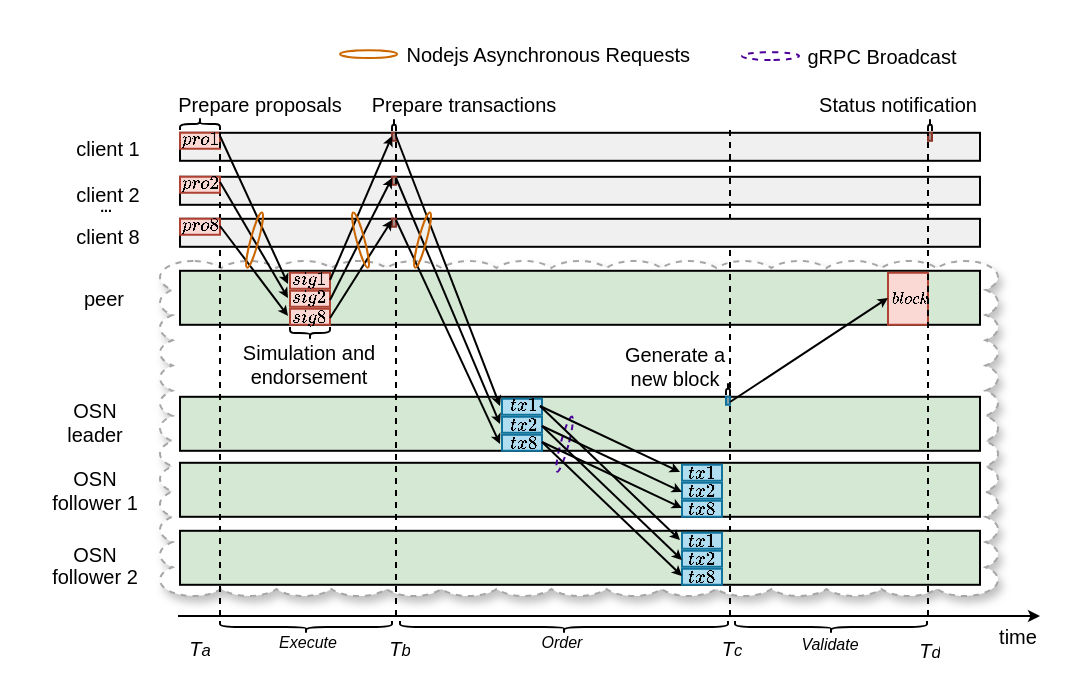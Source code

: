 <mxfile version="20.2.3" type="device"><diagram id="0vhZ1a2vEWbwYD3_x5Hq" name="第 1 页"><mxGraphModel dx="1015" dy="645" grid="1" gridSize="10" guides="1" tooltips="1" connect="1" arrows="1" fold="1" page="1" pageScale="1" pageWidth="827" pageHeight="1169" math="1" shadow="0"><root><mxCell id="0"/><mxCell id="1" parent="0"/><mxCell id="48xOUsyUoS7SO47N31Tx-1" value="" style="whiteSpace=wrap;html=1;shape=mxgraph.basic.cloud_rect;gradientColor=none;strokeColor=#A6A6A6;shadow=1;dashed=1;" parent="1" vertex="1"><mxGeometry x="161" y="233.5" width="419" height="167.5" as="geometry"/></mxCell><mxCell id="Ra1UkYBC7Bc8kQ_S5JcI-41" value="" style="rounded=0;whiteSpace=wrap;html=1;strokeWidth=1;fillColor=#D5E8D4;strokeColor=#000000;" parent="1" vertex="1"><mxGeometry x="171" y="368.4" width="400" height="27" as="geometry"/></mxCell><mxCell id="Ra1UkYBC7Bc8kQ_S5JcI-40" value="" style="rounded=0;whiteSpace=wrap;html=1;strokeWidth=1;fillColor=#D5E8D4;strokeColor=#000000;" parent="1" vertex="1"><mxGeometry x="171" y="334.4" width="400" height="27" as="geometry"/></mxCell><mxCell id="Ra1UkYBC7Bc8kQ_S5JcI-18" value="" style="rounded=0;whiteSpace=wrap;html=1;strokeWidth=1;fillColor=#D5E8D4;strokeColor=#000000;" parent="1" vertex="1"><mxGeometry x="171" y="301.4" width="400" height="27" as="geometry"/></mxCell><mxCell id="Ra1UkYBC7Bc8kQ_S5JcI-5" value="" style="rounded=0;whiteSpace=wrap;html=1;strokeWidth=1;fillColor=#D5E8D4;strokeColor=#000000;" parent="1" vertex="1"><mxGeometry x="171" y="238.4" width="400" height="27" as="geometry"/></mxCell><mxCell id="Ra1UkYBC7Bc8kQ_S5JcI-1" value="" style="rounded=0;whiteSpace=wrap;html=1;strokeWidth=1;fillColor=#F0F0F0;strokeColor=#000000;" parent="1" vertex="1"><mxGeometry x="171" y="191.4" width="400" height="14" as="geometry"/></mxCell><mxCell id="Trnzre_r4BiW6Tw0E5rN-12" value="" style="rounded=0;whiteSpace=wrap;html=1;strokeWidth=1;fillColor=#F0F0F0;strokeColor=#000000;" parent="1" vertex="1"><mxGeometry x="171" y="169.4" width="400" height="14" as="geometry"/></mxCell><mxCell id="Trnzre_r4BiW6Tw0E5rN-16" value="&lt;font style=&quot;font-size: 7px;&quot;&gt;&lt;b&gt;...&lt;/b&gt;&lt;/font&gt;" style="text;html=1;strokeColor=none;fillColor=none;align=center;verticalAlign=middle;whiteSpace=wrap;rounded=0;" parent="1" vertex="1"><mxGeometry x="104" y="190" width="60" height="30" as="geometry"/></mxCell><mxCell id="Trnzre_r4BiW6Tw0E5rN-30" value="" style="shape=curlyBracket;whiteSpace=wrap;html=1;rounded=1;flipH=1;rotation=-90;" parent="1" vertex="1"><mxGeometry x="178" y="155" width="6" height="20" as="geometry"/></mxCell><mxCell id="Trnzre_r4BiW6Tw0E5rN-31" value="&lt;h6 style=&quot;font-size: 10px;&quot;&gt;&lt;span style=&quot;font-weight: normal;&quot;&gt;&lt;font style=&quot;font-size: 10px; line-height: 0.2;&quot;&gt;Prepare&amp;nbsp;&lt;/font&gt;proposals&lt;/span&gt;&lt;/h6&gt;" style="text;html=1;strokeColor=none;fillColor=none;align=center;verticalAlign=middle;whiteSpace=wrap;rounded=0;" parent="1" vertex="1"><mxGeometry x="181" y="127.33" width="60" height="55" as="geometry"/></mxCell><mxCell id="Trnzre_r4BiW6Tw0E5rN-66" value="" style="shape=curlyBracket;whiteSpace=wrap;html=1;rounded=1;flipH=1;rotation=-90;" parent="1" vertex="1"><mxGeometry x="275" y="164.5" width="6" height="2" as="geometry"/></mxCell><mxCell id="Trnzre_r4BiW6Tw0E5rN-67" value="&lt;h6 style=&quot;font-size: 10px;&quot;&gt;&lt;span style=&quot;font-weight: normal;&quot;&gt;&lt;font style=&quot;font-size: 10px; line-height: 0.2;&quot;&gt;Prepare&amp;nbsp;&lt;/font&gt;transactions&lt;/span&gt;&lt;/h6&gt;" style="text;html=1;strokeColor=none;fillColor=none;align=center;verticalAlign=middle;whiteSpace=wrap;rounded=0;" parent="1" vertex="1"><mxGeometry x="283.25" y="127" width="60" height="55" as="geometry"/></mxCell><mxCell id="Trnzre_r4BiW6Tw0E5rN-113" value="" style="verticalLabelPosition=bottom;verticalAlign=top;html=1;shape=mxgraph.basic.rect;fillColor2=none;strokeWidth=1;size=20;indent=5;fontSize=7;fillColor=#fad9d5;strokeColor=#ae4132;" parent="1" vertex="1"><mxGeometry x="171" y="169.33" width="20" height="8" as="geometry"/></mxCell><mxCell id="Trnzre_r4BiW6Tw0E5rN-139" value="" style="verticalLabelPosition=bottom;verticalAlign=top;html=1;shape=mxgraph.basic.rect;fillColor2=none;strokeWidth=1;size=20;indent=5;fontSize=7;fillColor=#A38E8B;strokeColor=#8C3428;" parent="1" vertex="1"><mxGeometry x="277" y="169.33" width="2" height="4" as="geometry"/></mxCell><mxCell id="Trnzre_r4BiW6Tw0E5rN-186" value="" style="strokeWidth=1;html=1;shape=mxgraph.flowchart.start_1;whiteSpace=wrap;labelBackgroundColor=none;fontSize=5;fillColor=none;rotation=90;strokeColor=#CC6600;fontStyle=1" parent="1" vertex="1"><mxGeometry x="263.31" y="115.79" width="3.94" height="28.51" as="geometry"/></mxCell><mxCell id="Trnzre_r4BiW6Tw0E5rN-187" value="&lt;h6 style=&quot;&quot;&gt;&lt;font style=&quot;line-height: 0.2; font-weight: normal; font-size: 10px;&quot;&gt;Nodejs Asynchronous Requests&amp;nbsp;&lt;/font&gt;&lt;/h6&gt;" style="text;html=1;strokeColor=none;fillColor=none;align=center;verticalAlign=middle;whiteSpace=wrap;rounded=0;" parent="1" vertex="1"><mxGeometry x="264.25" y="103" width="184.75" height="55" as="geometry"/></mxCell><mxCell id="Trnzre_r4BiW6Tw0E5rN-189" value="" style="strokeWidth=1;html=1;shape=mxgraph.flowchart.start_1;whiteSpace=wrap;labelBackgroundColor=none;fontSize=5;fillColor=none;rotation=90;dashed=1;strokeColor=#4C0099;fontStyle=1" parent="1" vertex="1"><mxGeometry x="464.31" y="116.79" width="3.94" height="28.51" as="geometry"/></mxCell><mxCell id="Trnzre_r4BiW6Tw0E5rN-190" value="&lt;h6 style=&quot;&quot;&gt;&lt;font style=&quot;line-height: 0.2; font-weight: normal; font-size: 10px;&quot;&gt;gRPC Broadcast&lt;/font&gt;&lt;/h6&gt;" style="text;html=1;strokeColor=none;fillColor=none;align=center;verticalAlign=middle;whiteSpace=wrap;rounded=0;" parent="1" vertex="1"><mxGeometry x="460.25" y="104" width="123.75" height="55" as="geometry"/></mxCell><mxCell id="Trnzre_r4BiW6Tw0E5rN-220" value="&lt;h6 style=&quot;&quot;&gt;&lt;font style=&quot;font-weight: normal; font-size: 10px;&quot;&gt;client 1&lt;/font&gt;&lt;/h6&gt;" style="text;html=1;strokeColor=none;fillColor=none;align=center;verticalAlign=middle;whiteSpace=wrap;rounded=0;" parent="1" vertex="1"><mxGeometry x="105.25" y="149" width="60" height="55" as="geometry"/></mxCell><mxCell id="Trnzre_r4BiW6Tw0E5rN-229" value="&lt;h6 style=&quot;&quot;&gt;&lt;font style=&quot;font-weight: normal; font-size: 10px;&quot;&gt;Status notification&lt;/font&gt;&lt;/h6&gt;" style="text;html=1;strokeColor=none;fillColor=none;align=center;verticalAlign=middle;whiteSpace=wrap;rounded=0;" parent="1" vertex="1"><mxGeometry x="477.25" y="127.79" width="105.75" height="55" as="geometry"/></mxCell><mxCell id="Trnzre_r4BiW6Tw0E5rN-230" value="" style="verticalLabelPosition=bottom;verticalAlign=top;html=1;shape=mxgraph.basic.rect;fillColor2=none;strokeWidth=1;size=20;indent=5;fontSize=7;fillColor=#A38E8B;strokeColor=#8C3428;" parent="1" vertex="1"><mxGeometry x="545" y="169.33" width="2" height="4" as="geometry"/></mxCell><mxCell id="Trnzre_r4BiW6Tw0E5rN-232" value="" style="shape=curlyBracket;whiteSpace=wrap;html=1;rounded=1;flipH=1;rotation=-90;" parent="1" vertex="1"><mxGeometry x="543" y="164.5" width="6" height="2" as="geometry"/></mxCell><mxCell id="Trnzre_r4BiW6Tw0E5rN-237" value="&lt;h6 style=&quot;&quot;&gt;&lt;font style=&quot;font-size: 10px; font-weight: normal;&quot;&gt;time&lt;/font&gt;&lt;/h6&gt;" style="text;html=1;strokeColor=none;fillColor=none;align=center;verticalAlign=middle;whiteSpace=wrap;rounded=0;" parent="1" vertex="1"><mxGeometry x="560" y="393" width="60" height="55" as="geometry"/></mxCell><mxCell id="Trnzre_r4BiW6Tw0E5rN-258" value="" style="shape=curlyBracket;whiteSpace=wrap;html=1;rounded=1;flipH=1;rotation=90;" parent="1" vertex="1"><mxGeometry x="231" y="373.45" width="6" height="86" as="geometry"/></mxCell><mxCell id="Trnzre_r4BiW6Tw0E5rN-263" value="&lt;h6 style=&quot;&quot;&gt;&lt;font size=&quot;1&quot; style=&quot;&quot;&gt;&lt;i style=&quot;font-size: 8px; font-weight: normal;&quot;&gt;Execute&lt;/i&gt;&lt;/font&gt;&lt;/h6&gt;" style="text;html=1;strokeColor=none;fillColor=none;align=center;verticalAlign=middle;whiteSpace=wrap;rounded=0;" parent="1" vertex="1"><mxGeometry x="205.25" y="395" width="60" height="55" as="geometry"/></mxCell><mxCell id="Trnzre_r4BiW6Tw0E5rN-264" value="" style="shape=curlyBracket;whiteSpace=wrap;html=1;rounded=1;flipH=1;rotation=90;" parent="1" vertex="1"><mxGeometry x="360" y="334.5" width="6" height="164" as="geometry"/></mxCell><UserObject label="&lt;font style=&quot;&quot;&gt;&lt;i style=&quot;&quot;&gt;&lt;span style=&quot;font-size: 10px;&quot;&gt;T&lt;/span&gt;&lt;span style=&quot;font-size: 8.333px;&quot;&gt;b&lt;/span&gt;&lt;/i&gt;&lt;/font&gt;" placeholders="1" name="Variable" id="Trnzre_r4BiW6Tw0E5rN-265"><mxCell style="text;html=1;strokeColor=none;fillColor=none;align=center;verticalAlign=middle;whiteSpace=wrap;overflow=hidden;dashed=1;labelBackgroundColor=none;fontSize=5;fontColor=#000000;" parent="1" vertex="1"><mxGeometry x="241" y="417" width="80" height="20" as="geometry"/></mxCell></UserObject><mxCell id="Trnzre_r4BiW6Tw0E5rN-266" value="&lt;h6 style=&quot;&quot;&gt;&lt;font size=&quot;1&quot; style=&quot;&quot;&gt;&lt;i style=&quot;font-size: 8px; font-weight: normal;&quot;&gt;Order&lt;/i&gt;&lt;/font&gt;&lt;/h6&gt;" style="text;html=1;strokeColor=none;fillColor=none;align=center;verticalAlign=middle;whiteSpace=wrap;rounded=0;" parent="1" vertex="1"><mxGeometry x="332.25" y="395" width="60" height="55" as="geometry"/></mxCell><mxCell id="Trnzre_r4BiW6Tw0E5rN-268" value="&lt;h6 style=&quot;&quot;&gt;&lt;font size=&quot;1&quot; style=&quot;&quot;&gt;&lt;i style=&quot;font-size: 8px; font-weight: normal;&quot;&gt;Validate&lt;/i&gt;&lt;/font&gt;&lt;/h6&gt;" style="text;html=1;strokeColor=none;fillColor=none;align=center;verticalAlign=middle;whiteSpace=wrap;rounded=0;" parent="1" vertex="1"><mxGeometry x="466.25" y="396" width="60" height="55" as="geometry"/></mxCell><UserObject label="&lt;font style=&quot;&quot;&gt;&lt;i style=&quot;&quot;&gt;&lt;span style=&quot;font-size: 10px;&quot;&gt;T&lt;/span&gt;&lt;span style=&quot;font-size: 8.333px;&quot;&gt;c&lt;/span&gt;&lt;/i&gt;&lt;/font&gt;" placeholders="1" name="Variable" id="Trnzre_r4BiW6Tw0E5rN-269"><mxCell style="text;html=1;strokeColor=none;fillColor=none;align=center;verticalAlign=middle;whiteSpace=wrap;overflow=hidden;dashed=1;labelBackgroundColor=none;fontSize=5;fontColor=#000000;" parent="1" vertex="1"><mxGeometry x="407" y="417" width="80" height="20" as="geometry"/></mxCell></UserObject><UserObject label="&lt;font style=&quot;&quot;&gt;&lt;i style=&quot;&quot;&gt;&lt;span style=&quot;font-size: 10px;&quot;&gt;T&lt;/span&gt;&lt;span style=&quot;font-size: 8.333px;&quot;&gt;d&lt;/span&gt;&lt;/i&gt;&lt;/font&gt;" placeholders="1" name="Variable" id="Trnzre_r4BiW6Tw0E5rN-270"><mxCell style="text;html=1;strokeColor=none;fillColor=none;align=center;verticalAlign=middle;whiteSpace=wrap;overflow=hidden;dashed=1;labelBackgroundColor=none;fontSize=5;fontColor=#000000;" parent="1" vertex="1"><mxGeometry x="506" y="418" width="80" height="20" as="geometry"/></mxCell></UserObject><mxCell id="vXWSQ5Rv11uB9TsXxkIm-31" value="" style="shape=curlyBracket;whiteSpace=wrap;html=1;rounded=1;flipH=1;rotation=270;direction=west;" parent="1" vertex="1"><mxGeometry x="233" y="259.5" width="6" height="20" as="geometry"/></mxCell><mxCell id="vXWSQ5Rv11uB9TsXxkIm-35" value="" style="verticalLabelPosition=bottom;verticalAlign=top;html=1;shape=mxgraph.basic.rect;fillColor2=none;strokeWidth=1;size=20;indent=5;fontSize=7;fillColor=#A38E8B;strokeColor=#8C3428;" parent="1" vertex="1"><mxGeometry x="277" y="191.33" width="2" height="4" as="geometry"/></mxCell><mxCell id="vXWSQ5Rv11uB9TsXxkIm-41" value="&lt;h6 style=&quot;&quot;&gt;&lt;font style=&quot;font-weight: normal; font-size: 10px;&quot;&gt;OSN&lt;/font&gt;&lt;/h6&gt;" style="text;html=1;strokeColor=none;fillColor=none;align=center;verticalAlign=middle;whiteSpace=wrap;rounded=0;" parent="1" vertex="1"><mxGeometry x="81" y="280" width="95.25" height="55" as="geometry"/></mxCell><mxCell id="vXWSQ5Rv11uB9TsXxkIm-64" value="" style="endArrow=classic;html=1;rounded=0;fontSize=7;strokeColor=#000000;strokeWidth=1;endSize=3;startSize=3;" parent="1" edge="1"><mxGeometry width="50" height="50" relative="1" as="geometry"><mxPoint x="170" y="411" as="sourcePoint"/><mxPoint x="601" y="411" as="targetPoint"/></mxGeometry></mxCell><mxCell id="Trnzre_r4BiW6Tw0E5rN-74" value="" style="endArrow=none;dashed=1;html=1;rounded=0;fontSize=7;strokeColor=#000000;strokeWidth=1;fillColor=#dae8fc;" parent="1" edge="1"><mxGeometry width="50" height="50" relative="1" as="geometry"><mxPoint x="279" y="411" as="sourcePoint"/><mxPoint x="279" y="169" as="targetPoint"/></mxGeometry></mxCell><mxCell id="Trnzre_r4BiW6Tw0E5rN-39" value="" style="endArrow=none;dashed=1;html=1;rounded=0;fontSize=7;strokeColor=#000000;strokeWidth=1;fillColor=#dae8fc;" parent="1" edge="1"><mxGeometry width="50" height="50" relative="1" as="geometry"><mxPoint x="191" y="411" as="sourcePoint"/><mxPoint x="191" y="169" as="targetPoint"/></mxGeometry></mxCell><mxCell id="Trnzre_r4BiW6Tw0E5rN-205" value="" style="endArrow=none;dashed=1;html=1;rounded=0;fontSize=7;strokeColor=#000000;strokeWidth=1;fillColor=#dae8fc;" parent="1" edge="1"><mxGeometry width="50" height="50" relative="1" as="geometry"><mxPoint x="446" y="411" as="sourcePoint"/><mxPoint x="446" y="167" as="targetPoint"/></mxGeometry></mxCell><mxCell id="vXWSQ5Rv11uB9TsXxkIm-77" value="" style="verticalLabelPosition=bottom;verticalAlign=top;html=1;shape=mxgraph.basic.rect;fillColor2=none;strokeWidth=1;size=20;indent=5;fontSize=7;fillColor=#80A0AD;strokeColor=#10739e;" parent="1" vertex="1"><mxGeometry x="444" y="301.33" width="2" height="4" as="geometry"/></mxCell><mxCell id="vXWSQ5Rv11uB9TsXxkIm-80" value="" style="shape=curlyBracket;whiteSpace=wrap;html=1;rounded=1;flipH=1;rotation=-90;" parent="1" vertex="1"><mxGeometry x="442" y="296.5" width="6" height="2" as="geometry"/></mxCell><mxCell id="vXWSQ5Rv11uB9TsXxkIm-81" value="&lt;h6 style=&quot;font-size: 10px;&quot;&gt;&lt;span style=&quot;font-weight: normal;&quot;&gt;&lt;font style=&quot;font-size: 10px; line-height: 0.2;&quot;&gt;Generate a n&lt;/font&gt;ew block&lt;/span&gt;&lt;/h6&gt;" style="text;html=1;strokeColor=none;fillColor=none;align=center;verticalAlign=middle;whiteSpace=wrap;rounded=0;" parent="1" vertex="1"><mxGeometry x="385.25" y="258" width="66.75" height="55" as="geometry"/></mxCell><UserObject label="&lt;font style=&quot;&quot;&gt;&lt;i style=&quot;&quot;&gt;&lt;span style=&quot;font-size: 10px;&quot;&gt;T&lt;/span&gt;&lt;span style=&quot;font-size: 8.333px;&quot;&gt;a&lt;/span&gt;&lt;/i&gt;&lt;/font&gt;" placeholders="1" name="Variable" id="vXWSQ5Rv11uB9TsXxkIm-89"><mxCell style="text;html=1;strokeColor=none;fillColor=none;align=center;verticalAlign=middle;whiteSpace=wrap;overflow=hidden;dashed=1;labelBackgroundColor=none;fontSize=5;fontColor=#000000;" parent="1" vertex="1"><mxGeometry x="141" y="417" width="80" height="20" as="geometry"/></mxCell></UserObject><mxCell id="vXWSQ5Rv11uB9TsXxkIm-90" value="" style="strokeWidth=1;html=1;shape=mxgraph.flowchart.start_1;whiteSpace=wrap;labelBackgroundColor=none;fontSize=5;fillColor=none;rotation=15;dashed=1;strokeColor=#4C0099;" parent="1" vertex="1"><mxGeometry x="361.31" y="310.79" width="3.94" height="28.51" as="geometry"/></mxCell><mxCell id="Ra1UkYBC7Bc8kQ_S5JcI-2" value="" style="rounded=0;whiteSpace=wrap;html=1;strokeWidth=1;fillColor=#F0F0F0;strokeColor=#000000;" parent="1" vertex="1"><mxGeometry x="171" y="212.4" width="400" height="14" as="geometry"/></mxCell><mxCell id="Ra1UkYBC7Bc8kQ_S5JcI-3" value="" style="verticalLabelPosition=bottom;verticalAlign=top;html=1;shape=mxgraph.basic.rect;fillColor2=none;strokeWidth=1;size=20;indent=5;fontSize=7;fillColor=#fad9d5;strokeColor=#ae4132;" parent="1" vertex="1"><mxGeometry x="171" y="191.33" width="20" height="8" as="geometry"/></mxCell><mxCell id="Ra1UkYBC7Bc8kQ_S5JcI-4" value="" style="verticalLabelPosition=bottom;verticalAlign=top;html=1;shape=mxgraph.basic.rect;fillColor2=none;strokeWidth=1;size=20;indent=5;fontSize=7;fillColor=#fad9d5;strokeColor=#ae4132;" parent="1" vertex="1"><mxGeometry x="171" y="212.33" width="20" height="8" as="geometry"/></mxCell><mxCell id="Ra1UkYBC7Bc8kQ_S5JcI-8" value="&lt;h6 style=&quot;&quot;&gt;&lt;font style=&quot;font-weight: normal; font-size: 10px;&quot;&gt;client 2&lt;/font&gt;&lt;/h6&gt;" style="text;html=1;strokeColor=none;fillColor=none;align=center;verticalAlign=middle;whiteSpace=wrap;rounded=0;" parent="1" vertex="1"><mxGeometry x="105.25" y="172" width="60" height="55" as="geometry"/></mxCell><mxCell id="Ra1UkYBC7Bc8kQ_S5JcI-9" value="&lt;h6 style=&quot;&quot;&gt;&lt;font style=&quot;font-weight: normal; font-size: 10px;&quot;&gt;client 8&lt;/font&gt;&lt;/h6&gt;" style="text;html=1;strokeColor=none;fillColor=none;align=center;verticalAlign=middle;whiteSpace=wrap;rounded=0;" parent="1" vertex="1"><mxGeometry x="105.25" y="193" width="60" height="55" as="geometry"/></mxCell><mxCell id="Trnzre_r4BiW6Tw0E5rN-50" value="" style="endArrow=classic;html=1;rounded=0;fontSize=1;fontColor=#000000;strokeColor=#000000;strokeWidth=1;endSize=2;startSize=2;jumpSize=3;" parent="1" edge="1"><mxGeometry width="50" height="50" relative="1" as="geometry"><mxPoint x="191" y="171" as="sourcePoint"/><mxPoint x="225" y="245" as="targetPoint"/></mxGeometry></mxCell><mxCell id="Ra1UkYBC7Bc8kQ_S5JcI-10" value="&lt;h6 style=&quot;&quot;&gt;&lt;font style=&quot;font-weight: normal; font-size: 10px;&quot;&gt;peer&lt;/font&gt;&lt;/h6&gt;" style="text;html=1;strokeColor=none;fillColor=none;align=center;verticalAlign=middle;whiteSpace=wrap;rounded=0;" parent="1" vertex="1"><mxGeometry x="103.25" y="224" width="60" height="55" as="geometry"/></mxCell><mxCell id="Ra1UkYBC7Bc8kQ_S5JcI-11" value="" style="verticalLabelPosition=bottom;verticalAlign=top;html=1;shape=mxgraph.basic.rect;fillColor2=none;strokeWidth=1;size=20;indent=5;fontSize=7;fillColor=#fad9d5;strokeColor=#ae4132;" parent="1" vertex="1"><mxGeometry x="226" y="239.33" width="20" height="8" as="geometry"/></mxCell><mxCell id="Ra1UkYBC7Bc8kQ_S5JcI-12" value="" style="verticalLabelPosition=bottom;verticalAlign=top;html=1;shape=mxgraph.basic.rect;fillColor2=none;strokeWidth=1;size=20;indent=5;fontSize=7;fillColor=#fad9d5;strokeColor=#ae4132;" parent="1" vertex="1"><mxGeometry x="226" y="248.33" width="20" height="8" as="geometry"/></mxCell><mxCell id="Ra1UkYBC7Bc8kQ_S5JcI-13" value="" style="verticalLabelPosition=bottom;verticalAlign=top;html=1;shape=mxgraph.basic.rect;fillColor2=none;strokeWidth=1;size=20;indent=5;fontSize=7;fillColor=#fad9d5;strokeColor=#ae4132;" parent="1" vertex="1"><mxGeometry x="226" y="257.33" width="20" height="8" as="geometry"/></mxCell><mxCell id="Ra1UkYBC7Bc8kQ_S5JcI-14" value="&lt;font style=&quot;font-size: 8px;&quot;&gt;$$sig8$$&lt;/font&gt;" style="text;html=1;strokeColor=none;fillColor=none;align=center;verticalAlign=middle;whiteSpace=wrap;rounded=0;fontColor=#000000;" parent="1" vertex="1"><mxGeometry x="206.25" y="251" width="60" height="22" as="geometry"/></mxCell><mxCell id="Ra1UkYBC7Bc8kQ_S5JcI-16" value="" style="endArrow=classic;html=1;rounded=0;fontSize=1;fontColor=#000000;strokeColor=#000000;strokeWidth=1;endSize=2;startSize=2;jumpSize=3;" parent="1" edge="1"><mxGeometry width="50" height="50" relative="1" as="geometry"><mxPoint x="191" y="194" as="sourcePoint"/><mxPoint x="225" y="252" as="targetPoint"/></mxGeometry></mxCell><mxCell id="Ra1UkYBC7Bc8kQ_S5JcI-17" value="" style="endArrow=classic;html=1;rounded=0;fontSize=1;fontColor=#000000;strokeColor=#000000;strokeWidth=1;endSize=2;startSize=2;jumpSize=3;" parent="1" edge="1"><mxGeometry width="50" height="50" relative="1" as="geometry"><mxPoint x="191" y="216.0" as="sourcePoint"/><mxPoint x="225" y="261" as="targetPoint"/></mxGeometry></mxCell><mxCell id="Ra1UkYBC7Bc8kQ_S5JcI-19" value="" style="endArrow=classic;html=1;rounded=0;fontSize=1;fontColor=#000000;strokeColor=#000000;strokeWidth=1;endSize=2;startSize=2;jumpSize=3;" parent="1" edge="1"><mxGeometry width="50" height="50" relative="1" as="geometry"><mxPoint x="246" y="243" as="sourcePoint"/><mxPoint x="277" y="171" as="targetPoint"/></mxGeometry></mxCell><mxCell id="Ra1UkYBC7Bc8kQ_S5JcI-20" value="" style="verticalLabelPosition=bottom;verticalAlign=top;html=1;shape=mxgraph.basic.rect;fillColor2=none;strokeWidth=1;size=20;indent=5;fontSize=7;fillColor=#A38E8B;strokeColor=#8C3428;" parent="1" vertex="1"><mxGeometry x="277" y="212.33" width="2" height="4" as="geometry"/></mxCell><mxCell id="Ra1UkYBC7Bc8kQ_S5JcI-21" value="" style="endArrow=classic;html=1;rounded=0;fontSize=1;fontColor=#000000;strokeColor=#000000;strokeWidth=1;endSize=2;startSize=2;jumpSize=3;" parent="1" edge="1"><mxGeometry width="50" height="50" relative="1" as="geometry"><mxPoint x="246" y="253" as="sourcePoint"/><mxPoint x="277" y="192" as="targetPoint"/></mxGeometry></mxCell><mxCell id="Ra1UkYBC7Bc8kQ_S5JcI-22" value="" style="endArrow=classic;html=1;rounded=0;fontSize=1;fontColor=#000000;strokeColor=#000000;strokeWidth=1;endSize=2;startSize=2;jumpSize=3;" parent="1" edge="1"><mxGeometry width="50" height="50" relative="1" as="geometry"><mxPoint x="246" y="262" as="sourcePoint"/><mxPoint x="277" y="213" as="targetPoint"/></mxGeometry></mxCell><mxCell id="Ra1UkYBC7Bc8kQ_S5JcI-31" value="" style="verticalLabelPosition=bottom;verticalAlign=top;html=1;shape=mxgraph.basic.rect;fillColor2=none;strokeWidth=1;size=20;indent=5;fontSize=7;fillColor=#b1ddf0;strokeColor=#10739e;" parent="1" vertex="1"><mxGeometry x="332" y="302.33" width="20" height="8" as="geometry"/></mxCell><mxCell id="Ra1UkYBC7Bc8kQ_S5JcI-32" value="" style="verticalLabelPosition=bottom;verticalAlign=top;html=1;shape=mxgraph.basic.rect;fillColor2=none;strokeWidth=1;size=20;indent=5;fontSize=7;fillColor=#b1ddf0;strokeColor=#10739e;" parent="1" vertex="1"><mxGeometry x="332" y="311.33" width="20" height="8" as="geometry"/></mxCell><mxCell id="Ra1UkYBC7Bc8kQ_S5JcI-33" value="" style="verticalLabelPosition=bottom;verticalAlign=top;html=1;shape=mxgraph.basic.rect;fillColor2=none;strokeWidth=1;size=20;indent=5;fontSize=7;fillColor=#b1ddf0;strokeColor=#10739e;" parent="1" vertex="1"><mxGeometry x="332" y="320.33" width="20" height="8" as="geometry"/></mxCell><mxCell id="Trnzre_r4BiW6Tw0E5rN-152" value="" style="endArrow=classic;html=1;rounded=0;fontSize=1;fontColor=#000000;strokeColor=#000000;strokeWidth=1;endSize=2;startSize=2;jumpSize=3;" parent="1" edge="1"><mxGeometry width="50" height="50" relative="1" as="geometry"><mxPoint x="279" y="171" as="sourcePoint"/><mxPoint x="331" y="306" as="targetPoint"/></mxGeometry></mxCell><mxCell id="Ra1UkYBC7Bc8kQ_S5JcI-34" value="" style="endArrow=classic;html=1;rounded=0;fontSize=1;fontColor=#000000;strokeColor=#000000;strokeWidth=1;endSize=2;startSize=2;jumpSize=3;" parent="1" edge="1"><mxGeometry width="50" height="50" relative="1" as="geometry"><mxPoint x="279" y="192" as="sourcePoint"/><mxPoint x="331" y="315" as="targetPoint"/></mxGeometry></mxCell><mxCell id="Ra1UkYBC7Bc8kQ_S5JcI-35" value="" style="endArrow=classic;html=1;rounded=0;fontSize=1;fontColor=#000000;strokeColor=#000000;strokeWidth=1;endSize=2;startSize=2;jumpSize=3;" parent="1" edge="1"><mxGeometry width="50" height="50" relative="1" as="geometry"><mxPoint x="279" y="213" as="sourcePoint"/><mxPoint x="331" y="325" as="targetPoint"/></mxGeometry></mxCell><mxCell id="Ra1UkYBC7Bc8kQ_S5JcI-39" value="&lt;h6 style=&quot;font-size: 10px;&quot;&gt;&lt;span style=&quot;font-weight: 400;&quot;&gt;Simulation and endorsement&lt;/span&gt;&lt;/h6&gt;" style="text;html=1;strokeColor=none;fillColor=none;align=center;verticalAlign=middle;whiteSpace=wrap;rounded=0;" parent="1" vertex="1"><mxGeometry x="196" y="257" width="79" height="55" as="geometry"/></mxCell><mxCell id="Ra1UkYBC7Bc8kQ_S5JcI-43" value="" style="verticalLabelPosition=bottom;verticalAlign=top;html=1;shape=mxgraph.basic.rect;fillColor2=none;strokeWidth=1;size=20;indent=5;fontSize=7;fillColor=#b1ddf0;strokeColor=#10739e;" parent="1" vertex="1"><mxGeometry x="422" y="335.33" width="20" height="8" as="geometry"/></mxCell><mxCell id="Ra1UkYBC7Bc8kQ_S5JcI-44" value="" style="verticalLabelPosition=bottom;verticalAlign=top;html=1;shape=mxgraph.basic.rect;fillColor2=none;strokeWidth=1;size=20;indent=5;fontSize=7;fillColor=#b1ddf0;strokeColor=#10739e;" parent="1" vertex="1"><mxGeometry x="422" y="344.33" width="20" height="8" as="geometry"/></mxCell><mxCell id="Ra1UkYBC7Bc8kQ_S5JcI-45" value="" style="verticalLabelPosition=bottom;verticalAlign=top;html=1;shape=mxgraph.basic.rect;fillColor2=none;strokeWidth=1;size=20;indent=5;fontSize=7;fillColor=#b1ddf0;strokeColor=#10739e;" parent="1" vertex="1"><mxGeometry x="422" y="353.33" width="20" height="8" as="geometry"/></mxCell><mxCell id="Ra1UkYBC7Bc8kQ_S5JcI-47" value="" style="verticalLabelPosition=bottom;verticalAlign=top;html=1;shape=mxgraph.basic.rect;fillColor2=none;strokeWidth=1;size=20;indent=5;fontSize=7;fillColor=#b1ddf0;strokeColor=#10739e;" parent="1" vertex="1"><mxGeometry x="422" y="369.33" width="20" height="8" as="geometry"/></mxCell><mxCell id="Ra1UkYBC7Bc8kQ_S5JcI-48" value="" style="verticalLabelPosition=bottom;verticalAlign=top;html=1;shape=mxgraph.basic.rect;fillColor2=none;strokeWidth=1;size=20;indent=5;fontSize=7;fillColor=#b1ddf0;strokeColor=#10739e;" parent="1" vertex="1"><mxGeometry x="422" y="378.33" width="20" height="8" as="geometry"/></mxCell><mxCell id="Ra1UkYBC7Bc8kQ_S5JcI-49" value="" style="verticalLabelPosition=bottom;verticalAlign=top;html=1;shape=mxgraph.basic.rect;fillColor2=none;strokeWidth=1;size=20;indent=5;fontSize=7;fillColor=#b1ddf0;strokeColor=#10739e;" parent="1" vertex="1"><mxGeometry x="422" y="387.33" width="20" height="8" as="geometry"/></mxCell><mxCell id="vXWSQ5Rv11uB9TsXxkIm-65" value="" style="endArrow=classic;html=1;rounded=0;fontSize=1;fontColor=#000000;strokeColor=#000000;strokeWidth=1;endSize=2;startSize=2;jumpSize=3;" parent="1" edge="1"><mxGeometry width="50" height="50" relative="1" as="geometry"><mxPoint x="351" y="306.0" as="sourcePoint"/><mxPoint x="421" y="339" as="targetPoint"/></mxGeometry></mxCell><mxCell id="Ra1UkYBC7Bc8kQ_S5JcI-50" value="" style="endArrow=classic;html=1;rounded=0;fontSize=1;fontColor=#000000;strokeColor=#000000;strokeWidth=1;endSize=2;startSize=2;jumpSize=3;" parent="1" edge="1"><mxGeometry width="50" height="50" relative="1" as="geometry"><mxPoint x="351" y="306.0" as="sourcePoint"/><mxPoint x="421" y="373" as="targetPoint"/></mxGeometry></mxCell><mxCell id="Ra1UkYBC7Bc8kQ_S5JcI-51" value="" style="endArrow=classic;html=1;rounded=0;fontSize=1;fontColor=#000000;strokeColor=#000000;strokeWidth=1;endSize=2;startSize=2;jumpSize=3;" parent="1" edge="1"><mxGeometry width="50" height="50" relative="1" as="geometry"><mxPoint x="352" y="316.0" as="sourcePoint"/><mxPoint x="422" y="349" as="targetPoint"/></mxGeometry></mxCell><mxCell id="Ra1UkYBC7Bc8kQ_S5JcI-52" value="" style="endArrow=classic;html=1;rounded=0;fontSize=1;fontColor=#000000;strokeColor=#000000;strokeWidth=1;endSize=2;startSize=2;jumpSize=3;" parent="1" edge="1"><mxGeometry width="50" height="50" relative="1" as="geometry"><mxPoint x="352" y="316.0" as="sourcePoint"/><mxPoint x="422" y="383" as="targetPoint"/></mxGeometry></mxCell><mxCell id="Ra1UkYBC7Bc8kQ_S5JcI-53" value="" style="endArrow=classic;html=1;rounded=0;fontSize=1;fontColor=#000000;strokeColor=#000000;strokeWidth=1;endSize=2;startSize=2;jumpSize=3;" parent="1" edge="1"><mxGeometry width="50" height="50" relative="1" as="geometry"><mxPoint x="352" y="324.0" as="sourcePoint"/><mxPoint x="422" y="357" as="targetPoint"/></mxGeometry></mxCell><mxCell id="Ra1UkYBC7Bc8kQ_S5JcI-54" value="" style="endArrow=classic;html=1;rounded=0;fontSize=1;fontColor=#000000;strokeColor=#000000;strokeWidth=1;endSize=2;startSize=2;jumpSize=3;" parent="1" edge="1"><mxGeometry width="50" height="50" relative="1" as="geometry"><mxPoint x="352" y="324.0" as="sourcePoint"/><mxPoint x="422" y="391" as="targetPoint"/></mxGeometry></mxCell><mxCell id="Ra1UkYBC7Bc8kQ_S5JcI-62" value="" style="verticalLabelPosition=bottom;verticalAlign=top;html=1;shape=mxgraph.basic.rect;fillColor2=none;strokeWidth=1;size=20;indent=5;fontSize=7;fillColor=#fad9d5;strokeColor=#ae4132;" parent="1" vertex="1"><mxGeometry x="525" y="239.33" width="20" height="26" as="geometry"/></mxCell><mxCell id="Trnzre_r4BiW6Tw0E5rN-216" value="" style="endArrow=none;dashed=1;html=1;rounded=0;fontSize=7;strokeColor=#000000;strokeWidth=1;fillColor=#dae8fc;" parent="1" edge="1"><mxGeometry width="50" height="50" relative="1" as="geometry"><mxPoint x="545" y="411" as="sourcePoint"/><mxPoint x="545" y="169" as="targetPoint"/></mxGeometry></mxCell><mxCell id="vXWSQ5Rv11uB9TsXxkIm-88" value="" style="endArrow=classic;html=1;rounded=0;fontSize=1;fontColor=#000000;strokeColor=#000000;strokeWidth=1;endSize=2;startSize=2;jumpSize=3;" parent="1" edge="1"><mxGeometry width="50" height="50" relative="1" as="geometry"><mxPoint x="446" y="304" as="sourcePoint"/><mxPoint x="525" y="252" as="targetPoint"/></mxGeometry></mxCell><mxCell id="Trnzre_r4BiW6Tw0E5rN-86" value="&lt;font style=&quot;font-size: 7px;&quot;&gt;$$block$$&lt;/font&gt;" style="text;html=1;strokeColor=none;fillColor=none;align=center;verticalAlign=middle;whiteSpace=wrap;rounded=0;fontColor=#000000;" parent="1" vertex="1"><mxGeometry x="506.25" y="237" width="60" height="30" as="geometry"/></mxCell><mxCell id="Ra1UkYBC7Bc8kQ_S5JcI-63" value="" style="shape=curlyBracket;whiteSpace=wrap;html=1;rounded=1;flipH=1;rotation=90;" parent="1" vertex="1"><mxGeometry x="493.5" y="368.5" width="6" height="96" as="geometry"/></mxCell><mxCell id="Ra1UkYBC7Bc8kQ_S5JcI-64" value="&lt;font style=&quot;font-size: 8px;&quot;&gt;$$pro1$$&lt;/font&gt;" style="text;html=1;strokeColor=none;fillColor=none;align=center;verticalAlign=middle;whiteSpace=wrap;rounded=0;fontColor=#000000;" parent="1" vertex="1"><mxGeometry x="151.25" y="162" width="60" height="22" as="geometry"/></mxCell><mxCell id="Ra1UkYBC7Bc8kQ_S5JcI-65" value="&lt;font style=&quot;font-size: 8px;&quot;&gt;$$pro2$$&lt;/font&gt;" style="text;html=1;strokeColor=none;fillColor=none;align=center;verticalAlign=middle;whiteSpace=wrap;rounded=0;fontColor=#000000;" parent="1" vertex="1"><mxGeometry x="151.25" y="184" width="60" height="22" as="geometry"/></mxCell><mxCell id="vXWSQ5Rv11uB9TsXxkIm-3" value="&lt;font style=&quot;font-size: 8px;&quot;&gt;$$pro8$$&lt;/font&gt;" style="text;html=1;strokeColor=none;fillColor=none;align=center;verticalAlign=middle;whiteSpace=wrap;rounded=0;fontColor=#000000;" parent="1" vertex="1"><mxGeometry x="151.25" y="205" width="60" height="22" as="geometry"/></mxCell><mxCell id="Ra1UkYBC7Bc8kQ_S5JcI-66" value="&lt;font style=&quot;font-size: 8px;&quot;&gt;$$sig1$$&lt;/font&gt;" style="text;html=1;strokeColor=none;fillColor=none;align=center;verticalAlign=middle;whiteSpace=wrap;rounded=0;fontColor=#000000;" parent="1" vertex="1"><mxGeometry x="206.25" y="232" width="60" height="22" as="geometry"/></mxCell><mxCell id="Ra1UkYBC7Bc8kQ_S5JcI-67" value="&lt;font style=&quot;font-size: 8px;&quot;&gt;$$sig2$$&lt;/font&gt;" style="text;html=1;strokeColor=none;fillColor=none;align=center;verticalAlign=middle;whiteSpace=wrap;rounded=0;fontColor=#000000;" parent="1" vertex="1"><mxGeometry x="206.25" y="241" width="60" height="22" as="geometry"/></mxCell><mxCell id="Ra1UkYBC7Bc8kQ_S5JcI-69" value="&lt;font style=&quot;font-size: 8px;&quot;&gt;$$tx1$$&lt;/font&gt;" style="text;html=1;strokeColor=none;fillColor=none;align=center;verticalAlign=middle;whiteSpace=wrap;rounded=0;fontColor=#000000;" parent="1" vertex="1"><mxGeometry x="313.25" y="295" width="60" height="22" as="geometry"/></mxCell><mxCell id="Ra1UkYBC7Bc8kQ_S5JcI-70" value="&lt;font style=&quot;font-size: 8px;&quot;&gt;$$tx2$$&lt;/font&gt;" style="text;html=1;strokeColor=none;fillColor=none;align=center;verticalAlign=middle;whiteSpace=wrap;rounded=0;fontColor=#000000;" parent="1" vertex="1"><mxGeometry x="313.25" y="305" width="60" height="22" as="geometry"/></mxCell><mxCell id="Ra1UkYBC7Bc8kQ_S5JcI-71" value="&lt;font style=&quot;font-size: 8px;&quot;&gt;$$tx8$$&lt;/font&gt;" style="text;html=1;strokeColor=none;fillColor=none;align=center;verticalAlign=middle;whiteSpace=wrap;rounded=0;fontColor=#000000;" parent="1" vertex="1"><mxGeometry x="313.25" y="314" width="60" height="22" as="geometry"/></mxCell><mxCell id="Ra1UkYBC7Bc8kQ_S5JcI-72" value="&lt;font style=&quot;font-size: 8px;&quot;&gt;$$tx1$$&lt;/font&gt;" style="text;html=1;strokeColor=none;fillColor=none;align=center;verticalAlign=middle;whiteSpace=wrap;rounded=0;fontColor=#000000;" parent="1" vertex="1"><mxGeometry x="402.25" y="363" width="60" height="22" as="geometry"/></mxCell><mxCell id="Ra1UkYBC7Bc8kQ_S5JcI-73" value="&lt;font style=&quot;font-size: 8px;&quot;&gt;$$tx1$$&lt;/font&gt;" style="text;html=1;strokeColor=none;fillColor=none;align=center;verticalAlign=middle;whiteSpace=wrap;rounded=0;fontColor=#000000;" parent="1" vertex="1"><mxGeometry x="402.25" y="329" width="60" height="22" as="geometry"/></mxCell><mxCell id="Ra1UkYBC7Bc8kQ_S5JcI-74" value="&lt;font style=&quot;font-size: 8px;&quot;&gt;$$tx2$$&lt;/font&gt;" style="text;html=1;strokeColor=none;fillColor=none;align=center;verticalAlign=middle;whiteSpace=wrap;rounded=0;fontColor=#000000;" parent="1" vertex="1"><mxGeometry x="402.25" y="338" width="60" height="22" as="geometry"/></mxCell><mxCell id="Ra1UkYBC7Bc8kQ_S5JcI-75" value="&lt;font style=&quot;font-size: 8px;&quot;&gt;$$tx2$$&lt;/font&gt;" style="text;html=1;strokeColor=none;fillColor=none;align=center;verticalAlign=middle;whiteSpace=wrap;rounded=0;fontColor=#000000;" parent="1" vertex="1"><mxGeometry x="402.25" y="372" width="60" height="22" as="geometry"/></mxCell><mxCell id="Ra1UkYBC7Bc8kQ_S5JcI-76" value="&lt;font style=&quot;font-size: 8px;&quot;&gt;$$tx8$$&lt;/font&gt;" style="text;html=1;strokeColor=none;fillColor=none;align=center;verticalAlign=middle;whiteSpace=wrap;rounded=0;fontColor=#000000;" parent="1" vertex="1"><mxGeometry x="402.25" y="347" width="60" height="22" as="geometry"/></mxCell><mxCell id="Ra1UkYBC7Bc8kQ_S5JcI-77" value="&lt;font style=&quot;font-size: 8px;&quot;&gt;$$tx8$$&lt;/font&gt;" style="text;html=1;strokeColor=none;fillColor=none;align=center;verticalAlign=middle;whiteSpace=wrap;rounded=0;fontColor=#000000;" parent="1" vertex="1"><mxGeometry x="402.25" y="381" width="60" height="22" as="geometry"/></mxCell><mxCell id="vXWSQ5Rv11uB9TsXxkIm-30" value="" style="strokeWidth=1;html=1;shape=mxgraph.flowchart.start_1;whiteSpace=wrap;labelBackgroundColor=none;fontSize=5;rotation=15;fillColor=none;strokeColor=#CC6600;" parent="1" vertex="1"><mxGeometry x="206.31" y="208.79" width="3.94" height="28.51" as="geometry"/></mxCell><mxCell id="vXWSQ5Rv11uB9TsXxkIm-38" value="" style="strokeWidth=1;html=1;shape=mxgraph.flowchart.start_1;whiteSpace=wrap;labelBackgroundColor=none;fontSize=5;fontColor=#000000;fillColor=none;rotation=-15;strokeColor=#CC6600;" parent="1" vertex="1"><mxGeometry x="259.31" y="208.79" width="3.94" height="28.51" as="geometry"/></mxCell><mxCell id="vXWSQ5Rv11uB9TsXxkIm-53" value="" style="strokeWidth=1;html=1;shape=mxgraph.flowchart.start_1;whiteSpace=wrap;labelBackgroundColor=none;fontSize=5;fillColor=none;rotation=15;strokeColor=#CC6600;" parent="1" vertex="1"><mxGeometry x="290.31" y="208.79" width="3.94" height="28.51" as="geometry"/></mxCell><mxCell id="aoACPO_KVNHL25JApvIy-1" value="&lt;h6 style=&quot;&quot;&gt;&lt;font style=&quot;font-weight: normal; font-size: 10px;&quot;&gt;leader&lt;/font&gt;&lt;/h6&gt;" style="text;html=1;strokeColor=none;fillColor=none;align=center;verticalAlign=middle;whiteSpace=wrap;rounded=0;" parent="1" vertex="1"><mxGeometry x="81" y="292" width="95.25" height="55" as="geometry"/></mxCell><mxCell id="aoACPO_KVNHL25JApvIy-4" value="&lt;h6 style=&quot;&quot;&gt;&lt;font style=&quot;font-weight: normal; font-size: 10px;&quot;&gt;OSN&lt;/font&gt;&lt;/h6&gt;" style="text;html=1;strokeColor=none;fillColor=none;align=center;verticalAlign=middle;whiteSpace=wrap;rounded=0;" parent="1" vertex="1"><mxGeometry x="81" y="314" width="95.25" height="55" as="geometry"/></mxCell><mxCell id="aoACPO_KVNHL25JApvIy-5" value="&lt;h6 style=&quot;&quot;&gt;&lt;font style=&quot;font-weight: normal; font-size: 10px;&quot;&gt;follower 1&lt;/font&gt;&lt;/h6&gt;" style="text;html=1;strokeColor=none;fillColor=none;align=center;verticalAlign=middle;whiteSpace=wrap;rounded=0;" parent="1" vertex="1"><mxGeometry x="81" y="326" width="95.25" height="55" as="geometry"/></mxCell><mxCell id="aoACPO_KVNHL25JApvIy-6" value="&lt;h6 style=&quot;&quot;&gt;&lt;font style=&quot;font-weight: normal; font-size: 10px;&quot;&gt;follower 2&lt;/font&gt;&lt;/h6&gt;" style="text;html=1;strokeColor=none;fillColor=none;align=center;verticalAlign=middle;whiteSpace=wrap;rounded=0;" parent="1" vertex="1"><mxGeometry x="81" y="363" width="95.25" height="55" as="geometry"/></mxCell><mxCell id="aoACPO_KVNHL25JApvIy-7" value="&lt;h6 style=&quot;&quot;&gt;&lt;font style=&quot;font-weight: normal; font-size: 10px;&quot;&gt;OSN&lt;/font&gt;&lt;/h6&gt;" style="text;html=1;strokeColor=none;fillColor=none;align=center;verticalAlign=middle;whiteSpace=wrap;rounded=0;" parent="1" vertex="1"><mxGeometry x="81" y="352" width="95.25" height="55" as="geometry"/></mxCell></root></mxGraphModel></diagram></mxfile>